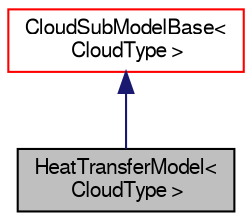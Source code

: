 digraph "HeatTransferModel&lt; CloudType &gt;"
{
  bgcolor="transparent";
  edge [fontname="FreeSans",fontsize="10",labelfontname="FreeSans",labelfontsize="10"];
  node [fontname="FreeSans",fontsize="10",shape=record];
  Node7 [label="HeatTransferModel\<\l CloudType \>",height=0.2,width=0.4,color="black", fillcolor="grey75", style="filled", fontcolor="black"];
  Node8 -> Node7 [dir="back",color="midnightblue",fontsize="10",style="solid",fontname="FreeSans"];
  Node8 [label="CloudSubModelBase\<\l CloudType \>",height=0.2,width=0.4,color="red",URL="$a24006.html",tooltip="Base class for cloud sub-models. "];
}
